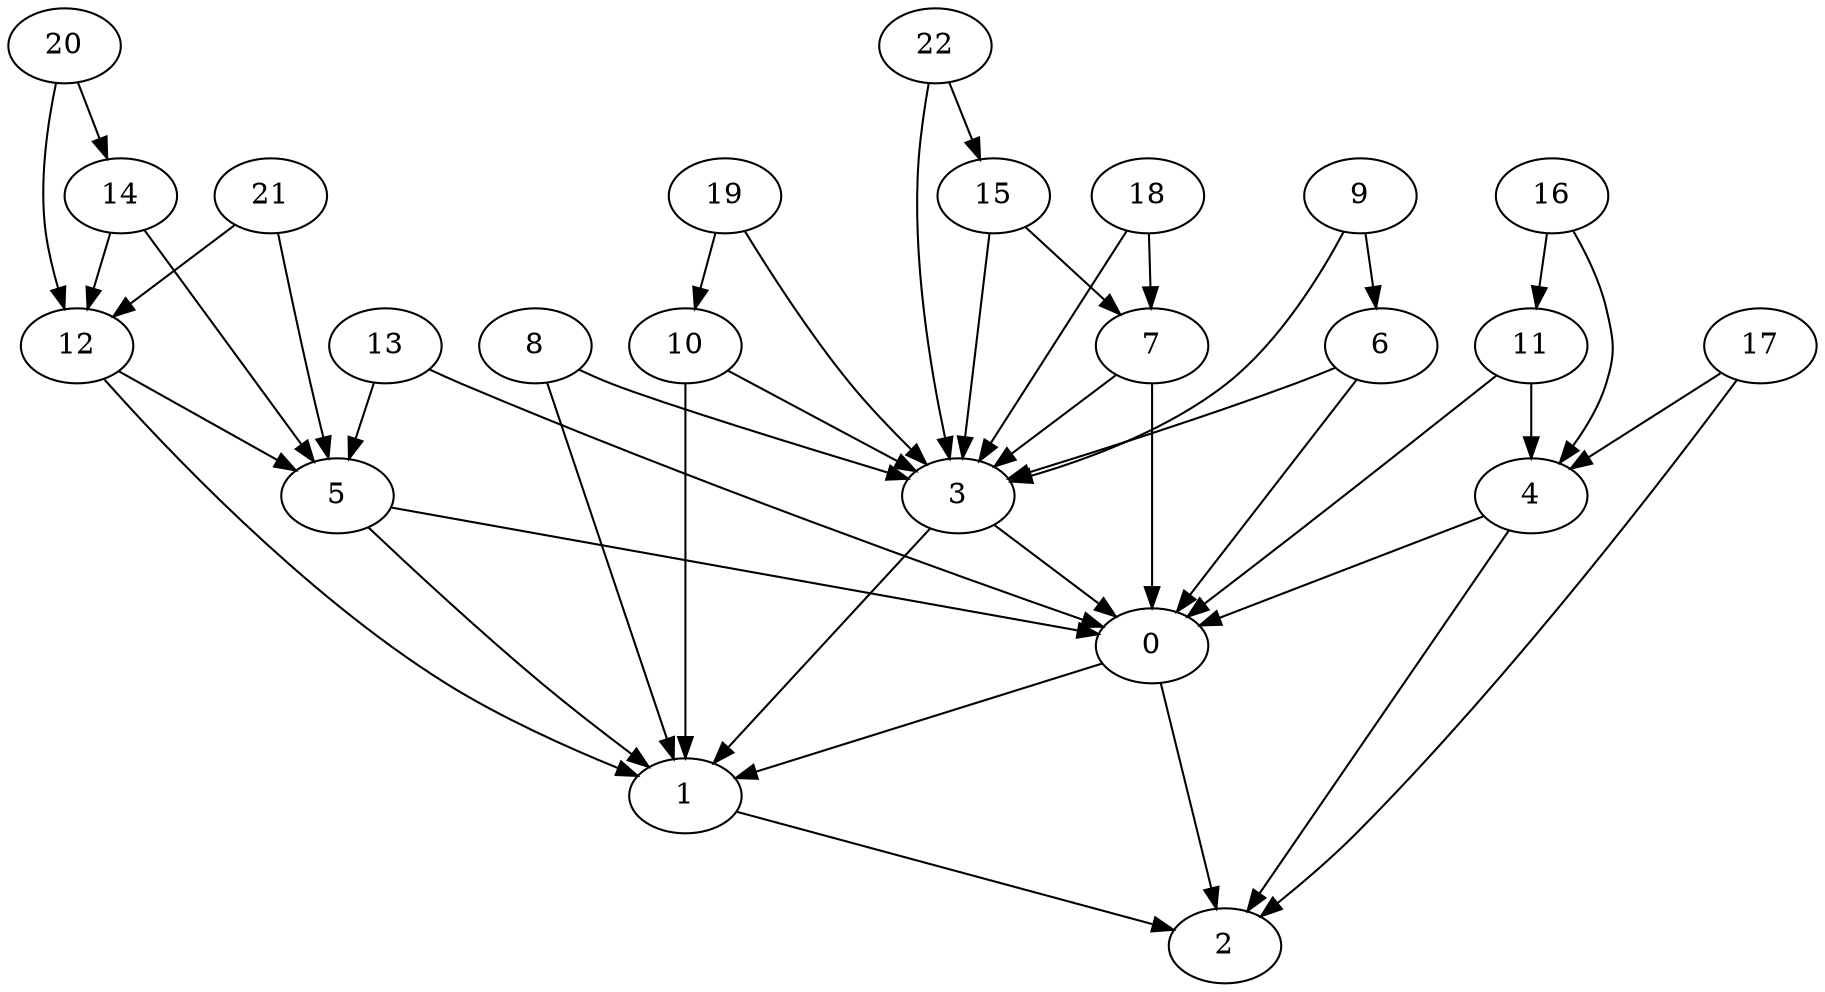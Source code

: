 digraph {0 -> 1[Label=9];
0 -> 2[Label=6];
1 -> 2[Label=9];
3 -> 0[Label=5];
3 -> 1[Label=1];
4 -> 0[Label=5];
4 -> 2[Label=3];
5 -> 0[Label=7];
5 -> 1[Label=8];
6 -> 3[Label=6];
6 -> 0[Label=1];
7 -> 3[Label=7];
7 -> 0[Label=2];
8 -> 3[Label=9];
8 -> 1[Label=3];
9 -> 6[Label=1];
9 -> 3[Label=7];
10 -> 3[Label=2];
10 -> 1[Label=5];
11 -> 4[Label=9];
11 -> 0[Label=2];
12 -> 5[Label=2];
12 -> 1[Label=2];
13 -> 5[Label=2];
13 -> 0[Label=3];
14 -> 12[Label=10];
14 -> 5[Label=1];
15 -> 7[Label=4];
15 -> 3[Label=1];
16 -> 11[Label=2];
16 -> 4[Label=10];
17 -> 4[Label=2];
17 -> 2[Label=5];
18 -> 7[Label=4];
18 -> 3[Label=9];
19 -> 10[Label=3];
19 -> 3[Label=4];
20 -> 14[Label=8];
20 -> 12[Label=9];
21 -> 12[Label=5];
21 -> 5[Label=9];
22 -> 15[Label=10];
22 -> 3[Label=7];
}
